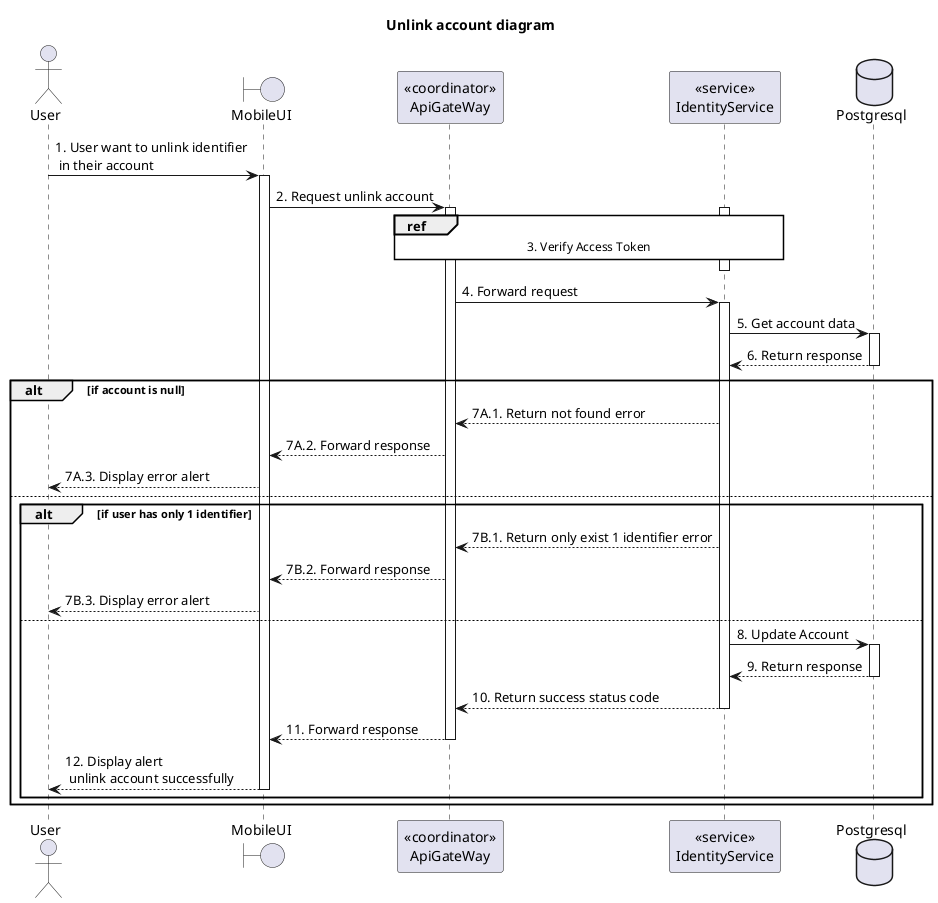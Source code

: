 @startuml Sequence
title "Unlink account diagram"

<style>
  sequenceDiagram {
    reference {
      BackGroundColor white
    }
}
</style>

actor User
boundary MobileUI
participant "<<coordinator>>\nApiGateWay" as ApiGateway
participant "<<service>>\nIdentityService" as IdentityService
database Postgresql

User -> MobileUI ++: 1. User want to unlink identifier\n in their account
MobileUI -> ApiGateway ++: 2. Request unlink account

activate IdentityService
ref over ApiGateway, IdentityService: 3. Verify Access Token
ApiGateway -[hidden]-> IdentityService
deactivate IdentityService

ApiGateway -> IdentityService ++: 4. Forward request
IdentityService -> Postgresql ++: 5. Get account data
IdentityService <-- Postgresql --: 6. Return response

alt if account is null
    ApiGateway <-- IdentityService: 7A.1. Return not found error
    MobileUI <-- ApiGateway: 7A.2. Forward response
    User <-- MobileUI: 7A.3. Display error alert
else
    alt if user has only 1 identifier
      ApiGateway <-- IdentityService: 7B.1. Return only exist 1 identifier error
      MobileUI <-- ApiGateway: 7B.2. Forward response
      User <-- MobileUI: 7B.3. Display error alert
    else
      IdentityService -> Postgresql ++: 8. Update Account
      IdentityService <-- Postgresql --: 9. Return response
      ApiGateway <-- IdentityService --: 10. Return success status code
      MobileUI <-- ApiGateway --: 11. Forward response
      User <-- MobileUI --: 12. Display alert\n unlink account successfully
    end
end

@enduml
